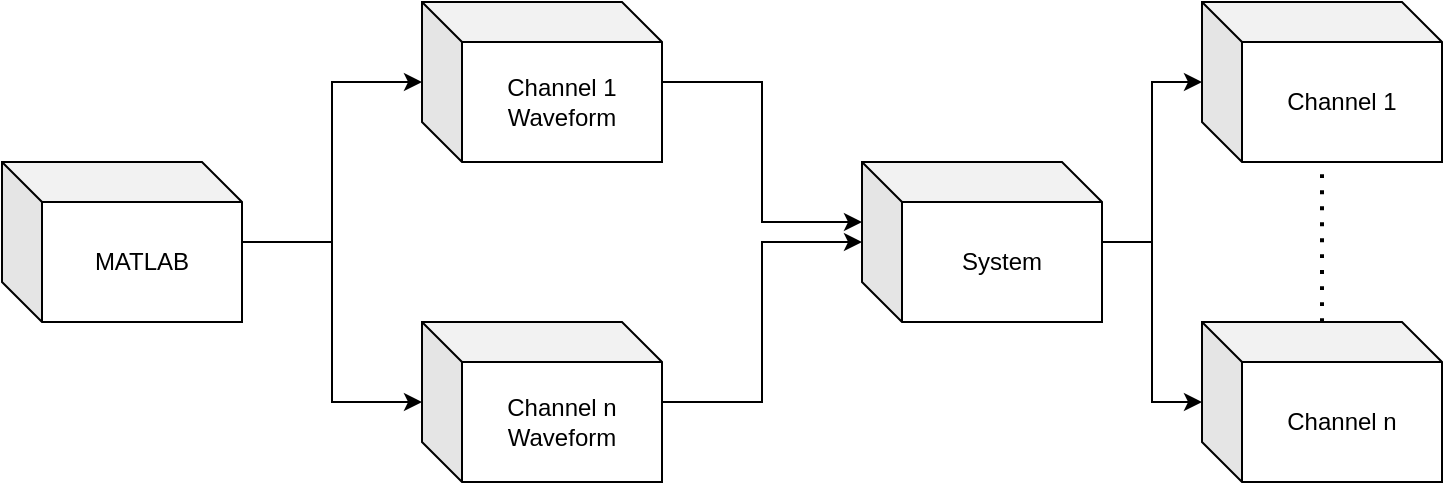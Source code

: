 <mxfile version="20.8.20" type="github">
  <diagram name="Page-1" id="DdXBMfR7fsQA4sm28C2N">
    <mxGraphModel dx="1221" dy="751" grid="1" gridSize="10" guides="1" tooltips="1" connect="1" arrows="1" fold="1" page="1" pageScale="1" pageWidth="850" pageHeight="1100" math="0" shadow="0">
      <root>
        <mxCell id="0" />
        <mxCell id="1" parent="0" />
        <mxCell id="TAGmmweaD-kp1vJ4mzty-26" style="edgeStyle=orthogonalEdgeStyle;rounded=0;orthogonalLoop=1;jettySize=auto;html=1;strokeColor=default;" edge="1" parent="1" source="TAGmmweaD-kp1vJ4mzty-5" target="TAGmmweaD-kp1vJ4mzty-17">
          <mxGeometry relative="1" as="geometry" />
        </mxCell>
        <mxCell id="TAGmmweaD-kp1vJ4mzty-27" style="edgeStyle=orthogonalEdgeStyle;rounded=0;orthogonalLoop=1;jettySize=auto;html=1;strokeColor=default;" edge="1" parent="1" source="TAGmmweaD-kp1vJ4mzty-5" target="TAGmmweaD-kp1vJ4mzty-18">
          <mxGeometry relative="1" as="geometry" />
        </mxCell>
        <mxCell id="TAGmmweaD-kp1vJ4mzty-5" value="MATLAB" style="shape=cube;whiteSpace=wrap;html=1;boundedLbl=1;backgroundOutline=1;darkOpacity=0.05;darkOpacity2=0.1;" vertex="1" parent="1">
          <mxGeometry x="60" y="320" width="120" height="80" as="geometry" />
        </mxCell>
        <mxCell id="TAGmmweaD-kp1vJ4mzty-10" style="edgeStyle=orthogonalEdgeStyle;rounded=0;orthogonalLoop=1;jettySize=auto;html=1;" edge="1" parent="1" source="TAGmmweaD-kp1vJ4mzty-6" target="TAGmmweaD-kp1vJ4mzty-7">
          <mxGeometry relative="1" as="geometry" />
        </mxCell>
        <mxCell id="TAGmmweaD-kp1vJ4mzty-12" style="edgeStyle=orthogonalEdgeStyle;rounded=0;orthogonalLoop=1;jettySize=auto;html=1;" edge="1" parent="1" source="TAGmmweaD-kp1vJ4mzty-6" target="TAGmmweaD-kp1vJ4mzty-11">
          <mxGeometry relative="1" as="geometry" />
        </mxCell>
        <mxCell id="TAGmmweaD-kp1vJ4mzty-6" value="System" style="shape=cube;whiteSpace=wrap;html=1;boundedLbl=1;backgroundOutline=1;darkOpacity=0.05;darkOpacity2=0.1;" vertex="1" parent="1">
          <mxGeometry x="490" y="320" width="120" height="80" as="geometry" />
        </mxCell>
        <mxCell id="TAGmmweaD-kp1vJ4mzty-7" value="Channel n" style="shape=cube;whiteSpace=wrap;html=1;boundedLbl=1;backgroundOutline=1;darkOpacity=0.05;darkOpacity2=0.1;" vertex="1" parent="1">
          <mxGeometry x="660" y="400" width="120" height="80" as="geometry" />
        </mxCell>
        <mxCell id="TAGmmweaD-kp1vJ4mzty-11" value="Channel 1" style="shape=cube;whiteSpace=wrap;html=1;boundedLbl=1;backgroundOutline=1;darkOpacity=0.05;darkOpacity2=0.1;" vertex="1" parent="1">
          <mxGeometry x="660" y="240" width="120" height="80" as="geometry" />
        </mxCell>
        <mxCell id="TAGmmweaD-kp1vJ4mzty-16" value="" style="endArrow=none;dashed=1;html=1;dashPattern=1 3;strokeWidth=2;strokeColor=default;curved=1;" edge="1" parent="1" source="TAGmmweaD-kp1vJ4mzty-7" target="TAGmmweaD-kp1vJ4mzty-11">
          <mxGeometry width="50" height="50" relative="1" as="geometry">
            <mxPoint x="510" y="360" as="sourcePoint" />
            <mxPoint x="560" y="310" as="targetPoint" />
          </mxGeometry>
        </mxCell>
        <mxCell id="TAGmmweaD-kp1vJ4mzty-20" style="edgeStyle=orthogonalEdgeStyle;orthogonalLoop=1;jettySize=auto;html=1;entryX=0;entryY=0;entryDx=0;entryDy=30;entryPerimeter=0;strokeColor=default;rounded=0;" edge="1" parent="1" source="TAGmmweaD-kp1vJ4mzty-17" target="TAGmmweaD-kp1vJ4mzty-6">
          <mxGeometry relative="1" as="geometry" />
        </mxCell>
        <mxCell id="TAGmmweaD-kp1vJ4mzty-17" value="Channel 1 Waveform" style="shape=cube;whiteSpace=wrap;html=1;boundedLbl=1;backgroundOutline=1;darkOpacity=0.05;darkOpacity2=0.1;" vertex="1" parent="1">
          <mxGeometry x="270" y="240" width="120" height="80" as="geometry" />
        </mxCell>
        <mxCell id="TAGmmweaD-kp1vJ4mzty-25" style="edgeStyle=orthogonalEdgeStyle;rounded=0;orthogonalLoop=1;jettySize=auto;html=1;strokeColor=default;" edge="1" parent="1" source="TAGmmweaD-kp1vJ4mzty-18" target="TAGmmweaD-kp1vJ4mzty-6">
          <mxGeometry relative="1" as="geometry" />
        </mxCell>
        <mxCell id="TAGmmweaD-kp1vJ4mzty-18" value="Channel n Waveform" style="shape=cube;whiteSpace=wrap;html=1;boundedLbl=1;backgroundOutline=1;darkOpacity=0.05;darkOpacity2=0.1;" vertex="1" parent="1">
          <mxGeometry x="270" y="400" width="120" height="80" as="geometry" />
        </mxCell>
      </root>
    </mxGraphModel>
  </diagram>
</mxfile>
